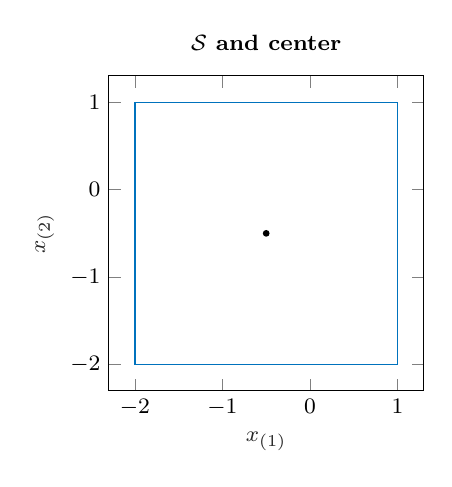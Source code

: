 % This file was created by matlab2tikz.
%
\definecolor{mycolor1}{rgb}{0.0,0.447,0.741}%
%
\begin{tikzpicture}
\footnotesize

\begin{axis}[%
width=4cm,
height=4cm,
at={(0in,0in)},
scale only axis,
xmin=-2.3,
xmax=1.3,
xlabel style={font=\color{white!15!black}},
xlabel={$x_{(1)}$},
ymin=-2.3,
ymax=1.3,
ylabel style={font=\color{white!15!black}},
ylabel={$x_{(2)}$},
axis background/.style={fill=white},
title style={font=\bfseries},
title={$\mathcal{S}$ and center}
]
\addplot [color=mycolor1, forget plot]
  table[row sep=crcr]{%
-2	-2\\
1	-2\\
1	1\\
-2	1\\
-2	-2\\
};
\addplot[only marks, mark=*, mark options={}, mark size=1.0pt, draw=black, forget plot] table[row sep=crcr]{%
x	y\\
-0.5	-0.5\\
};
\end{axis}
\end{tikzpicture}%